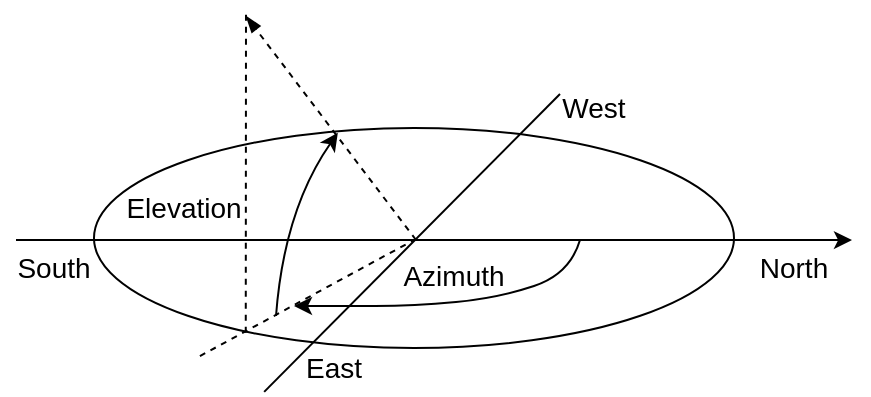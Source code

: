 <mxfile version="13.7.9" type="device"><diagram id="TL6tR7jrsNi7m2BRjNFe" name="Page-1"><mxGraphModel dx="447" dy="284" grid="1" gridSize="10" guides="1" tooltips="1" connect="1" arrows="1" fold="1" page="1" pageScale="1" pageWidth="827" pageHeight="1169" math="0" shadow="0"><root><mxCell id="W9ppZ9iILDIj30q9kOM3-0"/><mxCell id="W9ppZ9iILDIj30q9kOM3-1" parent="W9ppZ9iILDIj30q9kOM3-0"/><mxCell id="W9ppZ9iILDIj30q9kOM3-3" value="" style="ellipse;whiteSpace=wrap;html=1;fillColor=none;" vertex="1" parent="W9ppZ9iILDIj30q9kOM3-1"><mxGeometry x="240" y="130" width="320" height="110" as="geometry"/></mxCell><mxCell id="W9ppZ9iILDIj30q9kOM3-4" value="" style="endArrow=classic;html=1;exitX=0.025;exitY=0.573;exitDx=0;exitDy=0;exitPerimeter=0;entryX=0.975;entryY=0.573;entryDx=0;entryDy=0;entryPerimeter=0;" edge="1" parent="W9ppZ9iILDIj30q9kOM3-1"><mxGeometry width="50" height="50" relative="1" as="geometry"><mxPoint x="201" y="186.06" as="sourcePoint"/><mxPoint x="619" y="186.06" as="targetPoint"/></mxGeometry></mxCell><mxCell id="W9ppZ9iILDIj30q9kOM3-5" value="" style="endArrow=none;html=1;exitX=0.307;exitY=0.918;exitDx=0;exitDy=0;exitPerimeter=0;" edge="1" parent="W9ppZ9iILDIj30q9kOM3-1"><mxGeometry width="50" height="50" relative="1" as="geometry"><mxPoint x="325.08" y="261.96" as="sourcePoint"/><mxPoint x="473" y="113" as="targetPoint"/></mxGeometry></mxCell><mxCell id="W9ppZ9iILDIj30q9kOM3-6" value="" style="curved=1;endArrow=classic;html=1;" edge="1" parent="W9ppZ9iILDIj30q9kOM3-1"><mxGeometry width="50" height="50" relative="1" as="geometry"><mxPoint x="483" y="186" as="sourcePoint"/><mxPoint x="340" y="219" as="targetPoint"/><Array as="points"><mxPoint x="478" y="203"/><mxPoint x="442" y="215"/><mxPoint x="400" y="219"/><mxPoint x="361" y="219"/></Array></mxGeometry></mxCell><mxCell id="W9ppZ9iILDIj30q9kOM3-7" value="" style="endArrow=none;dashed=1;html=1;exitX=0.234;exitY=0.832;exitDx=0;exitDy=0;exitPerimeter=0;" edge="1" parent="W9ppZ9iILDIj30q9kOM3-1"><mxGeometry width="50" height="50" relative="1" as="geometry"><mxPoint x="292.96" y="244.04" as="sourcePoint"/><mxPoint x="400" y="186" as="targetPoint"/></mxGeometry></mxCell><mxCell id="W9ppZ9iILDIj30q9kOM3-8" value="" style="endArrow=blockThin;dashed=1;html=1;startArrow=none;startFill=0;endFill=1;" edge="1" parent="W9ppZ9iILDIj30q9kOM3-1"><mxGeometry width="50" height="50" relative="1" as="geometry"><mxPoint x="401" y="186" as="sourcePoint"/><mxPoint x="316" y="74" as="targetPoint"/></mxGeometry></mxCell><mxCell id="W9ppZ9iILDIj30q9kOM3-9" value="" style="curved=1;endArrow=classic;html=1;entryX=0.381;entryY=0.022;entryDx=0;entryDy=0;entryPerimeter=0;" edge="1" parent="W9ppZ9iILDIj30q9kOM3-1" target="W9ppZ9iILDIj30q9kOM3-3"><mxGeometry width="50" height="50" relative="1" as="geometry"><mxPoint x="331" y="224" as="sourcePoint"/><mxPoint x="450" y="140" as="targetPoint"/><Array as="points"><mxPoint x="335" y="171"/></Array></mxGeometry></mxCell><mxCell id="W9ppZ9iILDIj30q9kOM3-10" value="North" style="text;html=1;strokeColor=none;fillColor=none;align=center;verticalAlign=middle;whiteSpace=wrap;rounded=0;fontSize=14;" vertex="1" parent="W9ppZ9iILDIj30q9kOM3-1"><mxGeometry x="570" y="190" width="40" height="20" as="geometry"/></mxCell><mxCell id="W9ppZ9iILDIj30q9kOM3-12" value="Azimuth" style="text;html=1;strokeColor=none;fillColor=none;align=center;verticalAlign=middle;whiteSpace=wrap;rounded=0;fontSize=14;" vertex="1" parent="W9ppZ9iILDIj30q9kOM3-1"><mxGeometry x="400" y="194" width="40" height="20" as="geometry"/></mxCell><mxCell id="W9ppZ9iILDIj30q9kOM3-13" value="Elevation" style="text;html=1;strokeColor=none;fillColor=none;align=center;verticalAlign=middle;whiteSpace=wrap;rounded=0;fontSize=14;" vertex="1" parent="W9ppZ9iILDIj30q9kOM3-1"><mxGeometry x="250" y="160" width="70" height="20" as="geometry"/></mxCell><mxCell id="W9ppZ9iILDIj30q9kOM3-14" value="East" style="text;html=1;strokeColor=none;fillColor=none;align=center;verticalAlign=middle;whiteSpace=wrap;rounded=0;fontSize=14;" vertex="1" parent="W9ppZ9iILDIj30q9kOM3-1"><mxGeometry x="340" y="240" width="40" height="20" as="geometry"/></mxCell><mxCell id="W9ppZ9iILDIj30q9kOM3-15" value="South" style="text;html=1;strokeColor=none;fillColor=none;align=center;verticalAlign=middle;whiteSpace=wrap;rounded=0;fontSize=14;" vertex="1" parent="W9ppZ9iILDIj30q9kOM3-1"><mxGeometry x="200" y="190" width="40" height="20" as="geometry"/></mxCell><mxCell id="W9ppZ9iILDIj30q9kOM3-16" value="West" style="text;html=1;strokeColor=none;fillColor=none;align=center;verticalAlign=middle;whiteSpace=wrap;rounded=0;fontSize=14;" vertex="1" parent="W9ppZ9iILDIj30q9kOM3-1"><mxGeometry x="470" y="110" width="40" height="20" as="geometry"/></mxCell><mxCell id="W9ppZ9iILDIj30q9kOM3-17" value="" style="endArrow=none;dashed=1;html=1;fontSize=14;exitX=0.234;exitY=0.931;exitDx=0;exitDy=0;exitPerimeter=0;" edge="1" parent="W9ppZ9iILDIj30q9kOM3-1"><mxGeometry width="50" height="50" relative="1" as="geometry"><mxPoint x="315.88" y="232.41" as="sourcePoint"/><mxPoint x="316" y="73" as="targetPoint"/></mxGeometry></mxCell></root></mxGraphModel></diagram></mxfile>